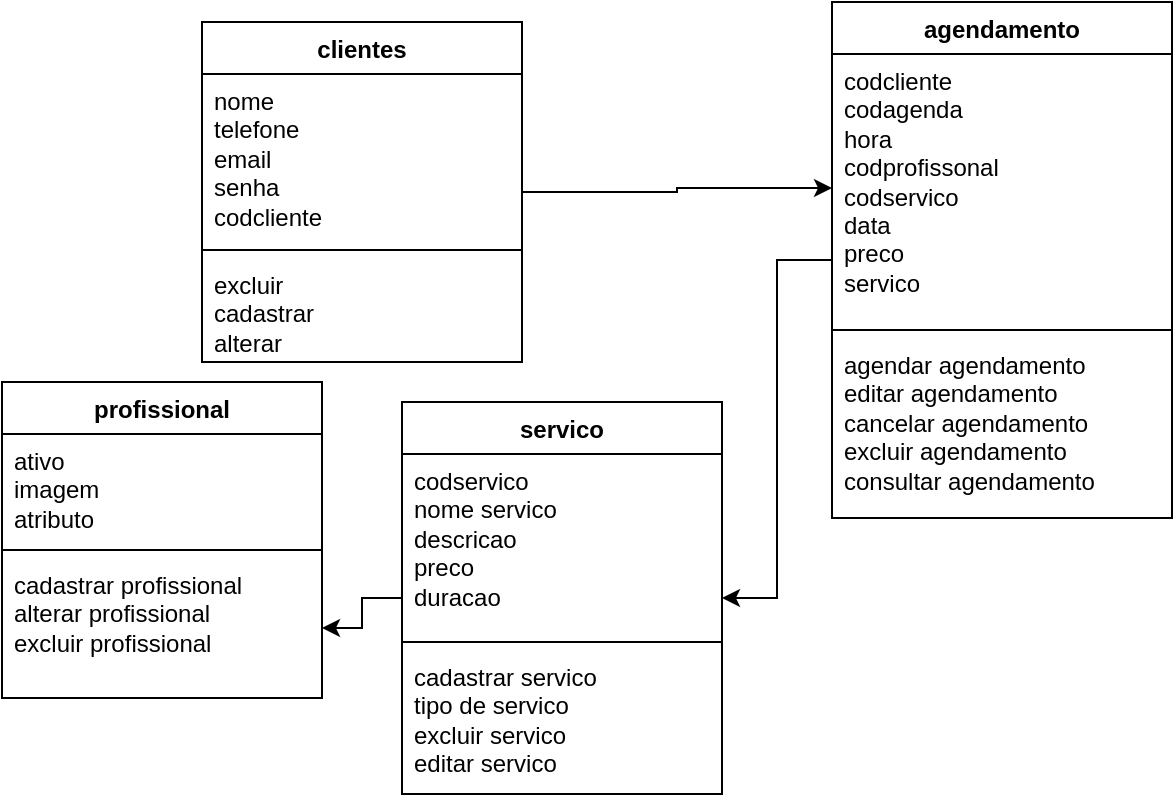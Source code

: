 <mxfile version="24.8.8">
  <diagram name="Página-1" id="ibuHp5V1Cp7XMNr0ZRXf">
    <mxGraphModel dx="1050" dy="517" grid="1" gridSize="10" guides="1" tooltips="1" connect="1" arrows="1" fold="1" page="1" pageScale="1" pageWidth="827" pageHeight="1169" math="0" shadow="0">
      <root>
        <mxCell id="0" />
        <mxCell id="1" parent="0" />
        <mxCell id="SMJbPce2tfqyu7a8i6BX-23" style="edgeStyle=orthogonalEdgeStyle;rounded=0;orthogonalLoop=1;jettySize=auto;html=1;" edge="1" parent="1" source="SMJbPce2tfqyu7a8i6BX-1" target="SMJbPce2tfqyu7a8i6BX-7">
          <mxGeometry relative="1" as="geometry" />
        </mxCell>
        <mxCell id="SMJbPce2tfqyu7a8i6BX-1" value="clientes" style="swimlane;fontStyle=1;align=center;verticalAlign=top;childLayout=stackLayout;horizontal=1;startSize=26;horizontalStack=0;resizeParent=1;resizeParentMax=0;resizeLast=0;collapsible=1;marginBottom=0;whiteSpace=wrap;html=1;" vertex="1" parent="1">
          <mxGeometry x="180" y="20" width="160" height="170" as="geometry" />
        </mxCell>
        <mxCell id="SMJbPce2tfqyu7a8i6BX-2" value="&lt;div&gt;nome&lt;/div&gt;&lt;div&gt;telefone&lt;/div&gt;&lt;div&gt;email&lt;/div&gt;&lt;div&gt;senha&lt;/div&gt;&lt;div&gt;codcliente&lt;br&gt;&lt;/div&gt;" style="text;strokeColor=none;fillColor=none;align=left;verticalAlign=top;spacingLeft=4;spacingRight=4;overflow=hidden;rotatable=0;points=[[0,0.5],[1,0.5]];portConstraint=eastwest;whiteSpace=wrap;html=1;" vertex="1" parent="SMJbPce2tfqyu7a8i6BX-1">
          <mxGeometry y="26" width="160" height="84" as="geometry" />
        </mxCell>
        <mxCell id="SMJbPce2tfqyu7a8i6BX-3" value="" style="line;strokeWidth=1;fillColor=none;align=left;verticalAlign=middle;spacingTop=-1;spacingLeft=3;spacingRight=3;rotatable=0;labelPosition=right;points=[];portConstraint=eastwest;strokeColor=inherit;" vertex="1" parent="SMJbPce2tfqyu7a8i6BX-1">
          <mxGeometry y="110" width="160" height="8" as="geometry" />
        </mxCell>
        <mxCell id="SMJbPce2tfqyu7a8i6BX-4" value="&lt;div&gt;excluir&lt;/div&gt;&lt;div&gt;cadastrar&lt;/div&gt;&lt;div&gt;alterar&lt;br&gt;&lt;/div&gt;" style="text;strokeColor=none;fillColor=none;align=left;verticalAlign=top;spacingLeft=4;spacingRight=4;overflow=hidden;rotatable=0;points=[[0,0.5],[1,0.5]];portConstraint=eastwest;whiteSpace=wrap;html=1;" vertex="1" parent="SMJbPce2tfqyu7a8i6BX-1">
          <mxGeometry y="118" width="160" height="52" as="geometry" />
        </mxCell>
        <mxCell id="SMJbPce2tfqyu7a8i6BX-25" style="edgeStyle=orthogonalEdgeStyle;rounded=0;orthogonalLoop=1;jettySize=auto;html=1;" edge="1" parent="1" source="SMJbPce2tfqyu7a8i6BX-6" target="SMJbPce2tfqyu7a8i6BX-14">
          <mxGeometry relative="1" as="geometry" />
        </mxCell>
        <mxCell id="SMJbPce2tfqyu7a8i6BX-6" value="agendamento" style="swimlane;fontStyle=1;align=center;verticalAlign=top;childLayout=stackLayout;horizontal=1;startSize=26;horizontalStack=0;resizeParent=1;resizeParentMax=0;resizeLast=0;collapsible=1;marginBottom=0;whiteSpace=wrap;html=1;" vertex="1" parent="1">
          <mxGeometry x="495" y="10" width="170" height="258" as="geometry" />
        </mxCell>
        <mxCell id="SMJbPce2tfqyu7a8i6BX-7" value="&lt;div&gt;codcliente&lt;/div&gt;&lt;div&gt;codagenda&lt;/div&gt;&lt;div&gt;hora&lt;/div&gt;&lt;div&gt;codprofissonal&lt;/div&gt;&lt;div&gt;codservico&lt;/div&gt;&lt;div&gt;data&lt;/div&gt;&lt;div&gt;preco&lt;/div&gt;&lt;div&gt;servico&lt;br&gt;&lt;/div&gt;" style="text;strokeColor=none;fillColor=none;align=left;verticalAlign=top;spacingLeft=4;spacingRight=4;overflow=hidden;rotatable=0;points=[[0,0.5],[1,0.5]];portConstraint=eastwest;whiteSpace=wrap;html=1;" vertex="1" parent="SMJbPce2tfqyu7a8i6BX-6">
          <mxGeometry y="26" width="170" height="134" as="geometry" />
        </mxCell>
        <mxCell id="SMJbPce2tfqyu7a8i6BX-8" value="" style="line;strokeWidth=1;fillColor=none;align=left;verticalAlign=middle;spacingTop=-1;spacingLeft=3;spacingRight=3;rotatable=0;labelPosition=right;points=[];portConstraint=eastwest;strokeColor=inherit;" vertex="1" parent="SMJbPce2tfqyu7a8i6BX-6">
          <mxGeometry y="160" width="170" height="8" as="geometry" />
        </mxCell>
        <mxCell id="SMJbPce2tfqyu7a8i6BX-9" value="&lt;div&gt;agendar agendamento&lt;/div&gt;&lt;div&gt;editar agendamento&lt;/div&gt;&lt;div&gt;cancelar agendamento&lt;/div&gt;&lt;div&gt;excluir agendamento&lt;/div&gt;&lt;div&gt;consultar agendamento&lt;br&gt;&lt;/div&gt;&lt;div&gt;&lt;br&gt;&lt;/div&gt;" style="text;strokeColor=none;fillColor=none;align=left;verticalAlign=top;spacingLeft=4;spacingRight=4;overflow=hidden;rotatable=0;points=[[0,0.5],[1,0.5]];portConstraint=eastwest;whiteSpace=wrap;html=1;" vertex="1" parent="SMJbPce2tfqyu7a8i6BX-6">
          <mxGeometry y="168" width="170" height="90" as="geometry" />
        </mxCell>
        <mxCell id="SMJbPce2tfqyu7a8i6BX-10" value="profissional" style="swimlane;fontStyle=1;align=center;verticalAlign=top;childLayout=stackLayout;horizontal=1;startSize=26;horizontalStack=0;resizeParent=1;resizeParentMax=0;resizeLast=0;collapsible=1;marginBottom=0;whiteSpace=wrap;html=1;" vertex="1" parent="1">
          <mxGeometry x="80" y="200" width="160" height="158" as="geometry" />
        </mxCell>
        <mxCell id="SMJbPce2tfqyu7a8i6BX-11" value="&lt;div&gt;ativo&lt;/div&gt;&lt;div&gt;imagem&lt;/div&gt;&lt;div&gt;atributo&lt;br&gt;&lt;/div&gt;" style="text;strokeColor=none;fillColor=none;align=left;verticalAlign=top;spacingLeft=4;spacingRight=4;overflow=hidden;rotatable=0;points=[[0,0.5],[1,0.5]];portConstraint=eastwest;whiteSpace=wrap;html=1;" vertex="1" parent="SMJbPce2tfqyu7a8i6BX-10">
          <mxGeometry y="26" width="160" height="54" as="geometry" />
        </mxCell>
        <mxCell id="SMJbPce2tfqyu7a8i6BX-12" value="" style="line;strokeWidth=1;fillColor=none;align=left;verticalAlign=middle;spacingTop=-1;spacingLeft=3;spacingRight=3;rotatable=0;labelPosition=right;points=[];portConstraint=eastwest;strokeColor=inherit;" vertex="1" parent="SMJbPce2tfqyu7a8i6BX-10">
          <mxGeometry y="80" width="160" height="8" as="geometry" />
        </mxCell>
        <mxCell id="SMJbPce2tfqyu7a8i6BX-13" value="&lt;div&gt;cadastrar profissional&lt;/div&gt;&lt;div&gt;alterar profissional&lt;/div&gt;&lt;div&gt;excluir profissional&lt;br&gt;&lt;/div&gt;" style="text;strokeColor=none;fillColor=none;align=left;verticalAlign=top;spacingLeft=4;spacingRight=4;overflow=hidden;rotatable=0;points=[[0,0.5],[1,0.5]];portConstraint=eastwest;whiteSpace=wrap;html=1;" vertex="1" parent="SMJbPce2tfqyu7a8i6BX-10">
          <mxGeometry y="88" width="160" height="70" as="geometry" />
        </mxCell>
        <mxCell id="SMJbPce2tfqyu7a8i6BX-26" style="edgeStyle=orthogonalEdgeStyle;rounded=0;orthogonalLoop=1;jettySize=auto;html=1;" edge="1" parent="1" source="SMJbPce2tfqyu7a8i6BX-14" target="SMJbPce2tfqyu7a8i6BX-13">
          <mxGeometry relative="1" as="geometry" />
        </mxCell>
        <mxCell id="SMJbPce2tfqyu7a8i6BX-14" value="servico" style="swimlane;fontStyle=1;align=center;verticalAlign=top;childLayout=stackLayout;horizontal=1;startSize=26;horizontalStack=0;resizeParent=1;resizeParentMax=0;resizeLast=0;collapsible=1;marginBottom=0;whiteSpace=wrap;html=1;" vertex="1" parent="1">
          <mxGeometry x="280" y="210" width="160" height="196" as="geometry" />
        </mxCell>
        <mxCell id="SMJbPce2tfqyu7a8i6BX-15" value="&lt;div&gt;codservico&lt;/div&gt;&lt;div&gt;nome servico&lt;/div&gt;&lt;div&gt;descricao&lt;/div&gt;&lt;div&gt;preco&lt;/div&gt;&lt;div&gt;duracao&lt;br&gt;&lt;/div&gt;&lt;div&gt;&lt;br&gt;&lt;/div&gt;" style="text;strokeColor=none;fillColor=none;align=left;verticalAlign=top;spacingLeft=4;spacingRight=4;overflow=hidden;rotatable=0;points=[[0,0.5],[1,0.5]];portConstraint=eastwest;whiteSpace=wrap;html=1;" vertex="1" parent="SMJbPce2tfqyu7a8i6BX-14">
          <mxGeometry y="26" width="160" height="90" as="geometry" />
        </mxCell>
        <mxCell id="SMJbPce2tfqyu7a8i6BX-16" value="" style="line;strokeWidth=1;fillColor=none;align=left;verticalAlign=middle;spacingTop=-1;spacingLeft=3;spacingRight=3;rotatable=0;labelPosition=right;points=[];portConstraint=eastwest;strokeColor=inherit;" vertex="1" parent="SMJbPce2tfqyu7a8i6BX-14">
          <mxGeometry y="116" width="160" height="8" as="geometry" />
        </mxCell>
        <mxCell id="SMJbPce2tfqyu7a8i6BX-17" value="&lt;div&gt;cadastrar servico&lt;/div&gt;&lt;div&gt;tipo de servico&lt;/div&gt;&lt;div&gt;excluir servico&lt;/div&gt;&lt;div&gt;editar servico&lt;br&gt;&lt;/div&gt;" style="text;strokeColor=none;fillColor=none;align=left;verticalAlign=top;spacingLeft=4;spacingRight=4;overflow=hidden;rotatable=0;points=[[0,0.5],[1,0.5]];portConstraint=eastwest;whiteSpace=wrap;html=1;" vertex="1" parent="SMJbPce2tfqyu7a8i6BX-14">
          <mxGeometry y="124" width="160" height="72" as="geometry" />
        </mxCell>
      </root>
    </mxGraphModel>
  </diagram>
</mxfile>
